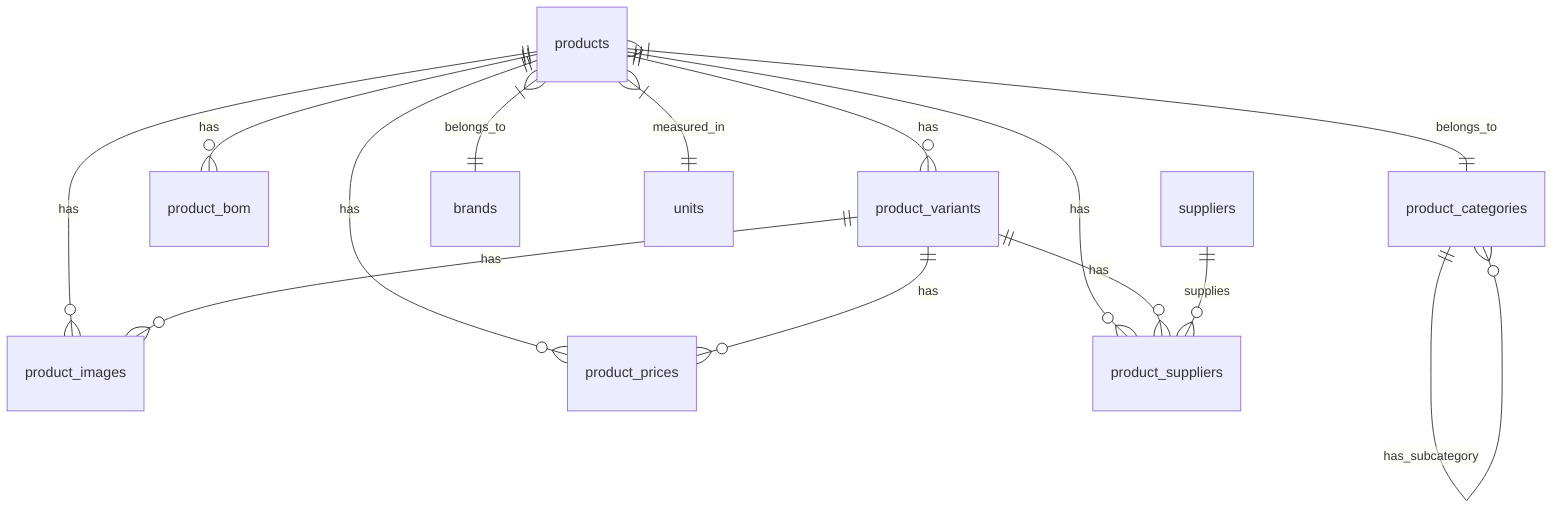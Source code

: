 erDiagram
    products ||--o{ product_variants : has
    products ||--o{ product_images : has
    products ||--o{ product_prices : has
    products ||--o{ product_suppliers : has
    products ||--o{ product_bom : has
    products }|--|| product_categories : belongs_to
    products }|--|| brands : belongs_to
    products }|--|| units : measured_in

    product_variants ||--o{ product_images : has
    product_variants ||--o{ product_prices : has
    product_variants ||--o{ product_suppliers : has

    product_categories ||--o{ product_categories : has_subcategory

    suppliers ||--o{ product_suppliers : supplies